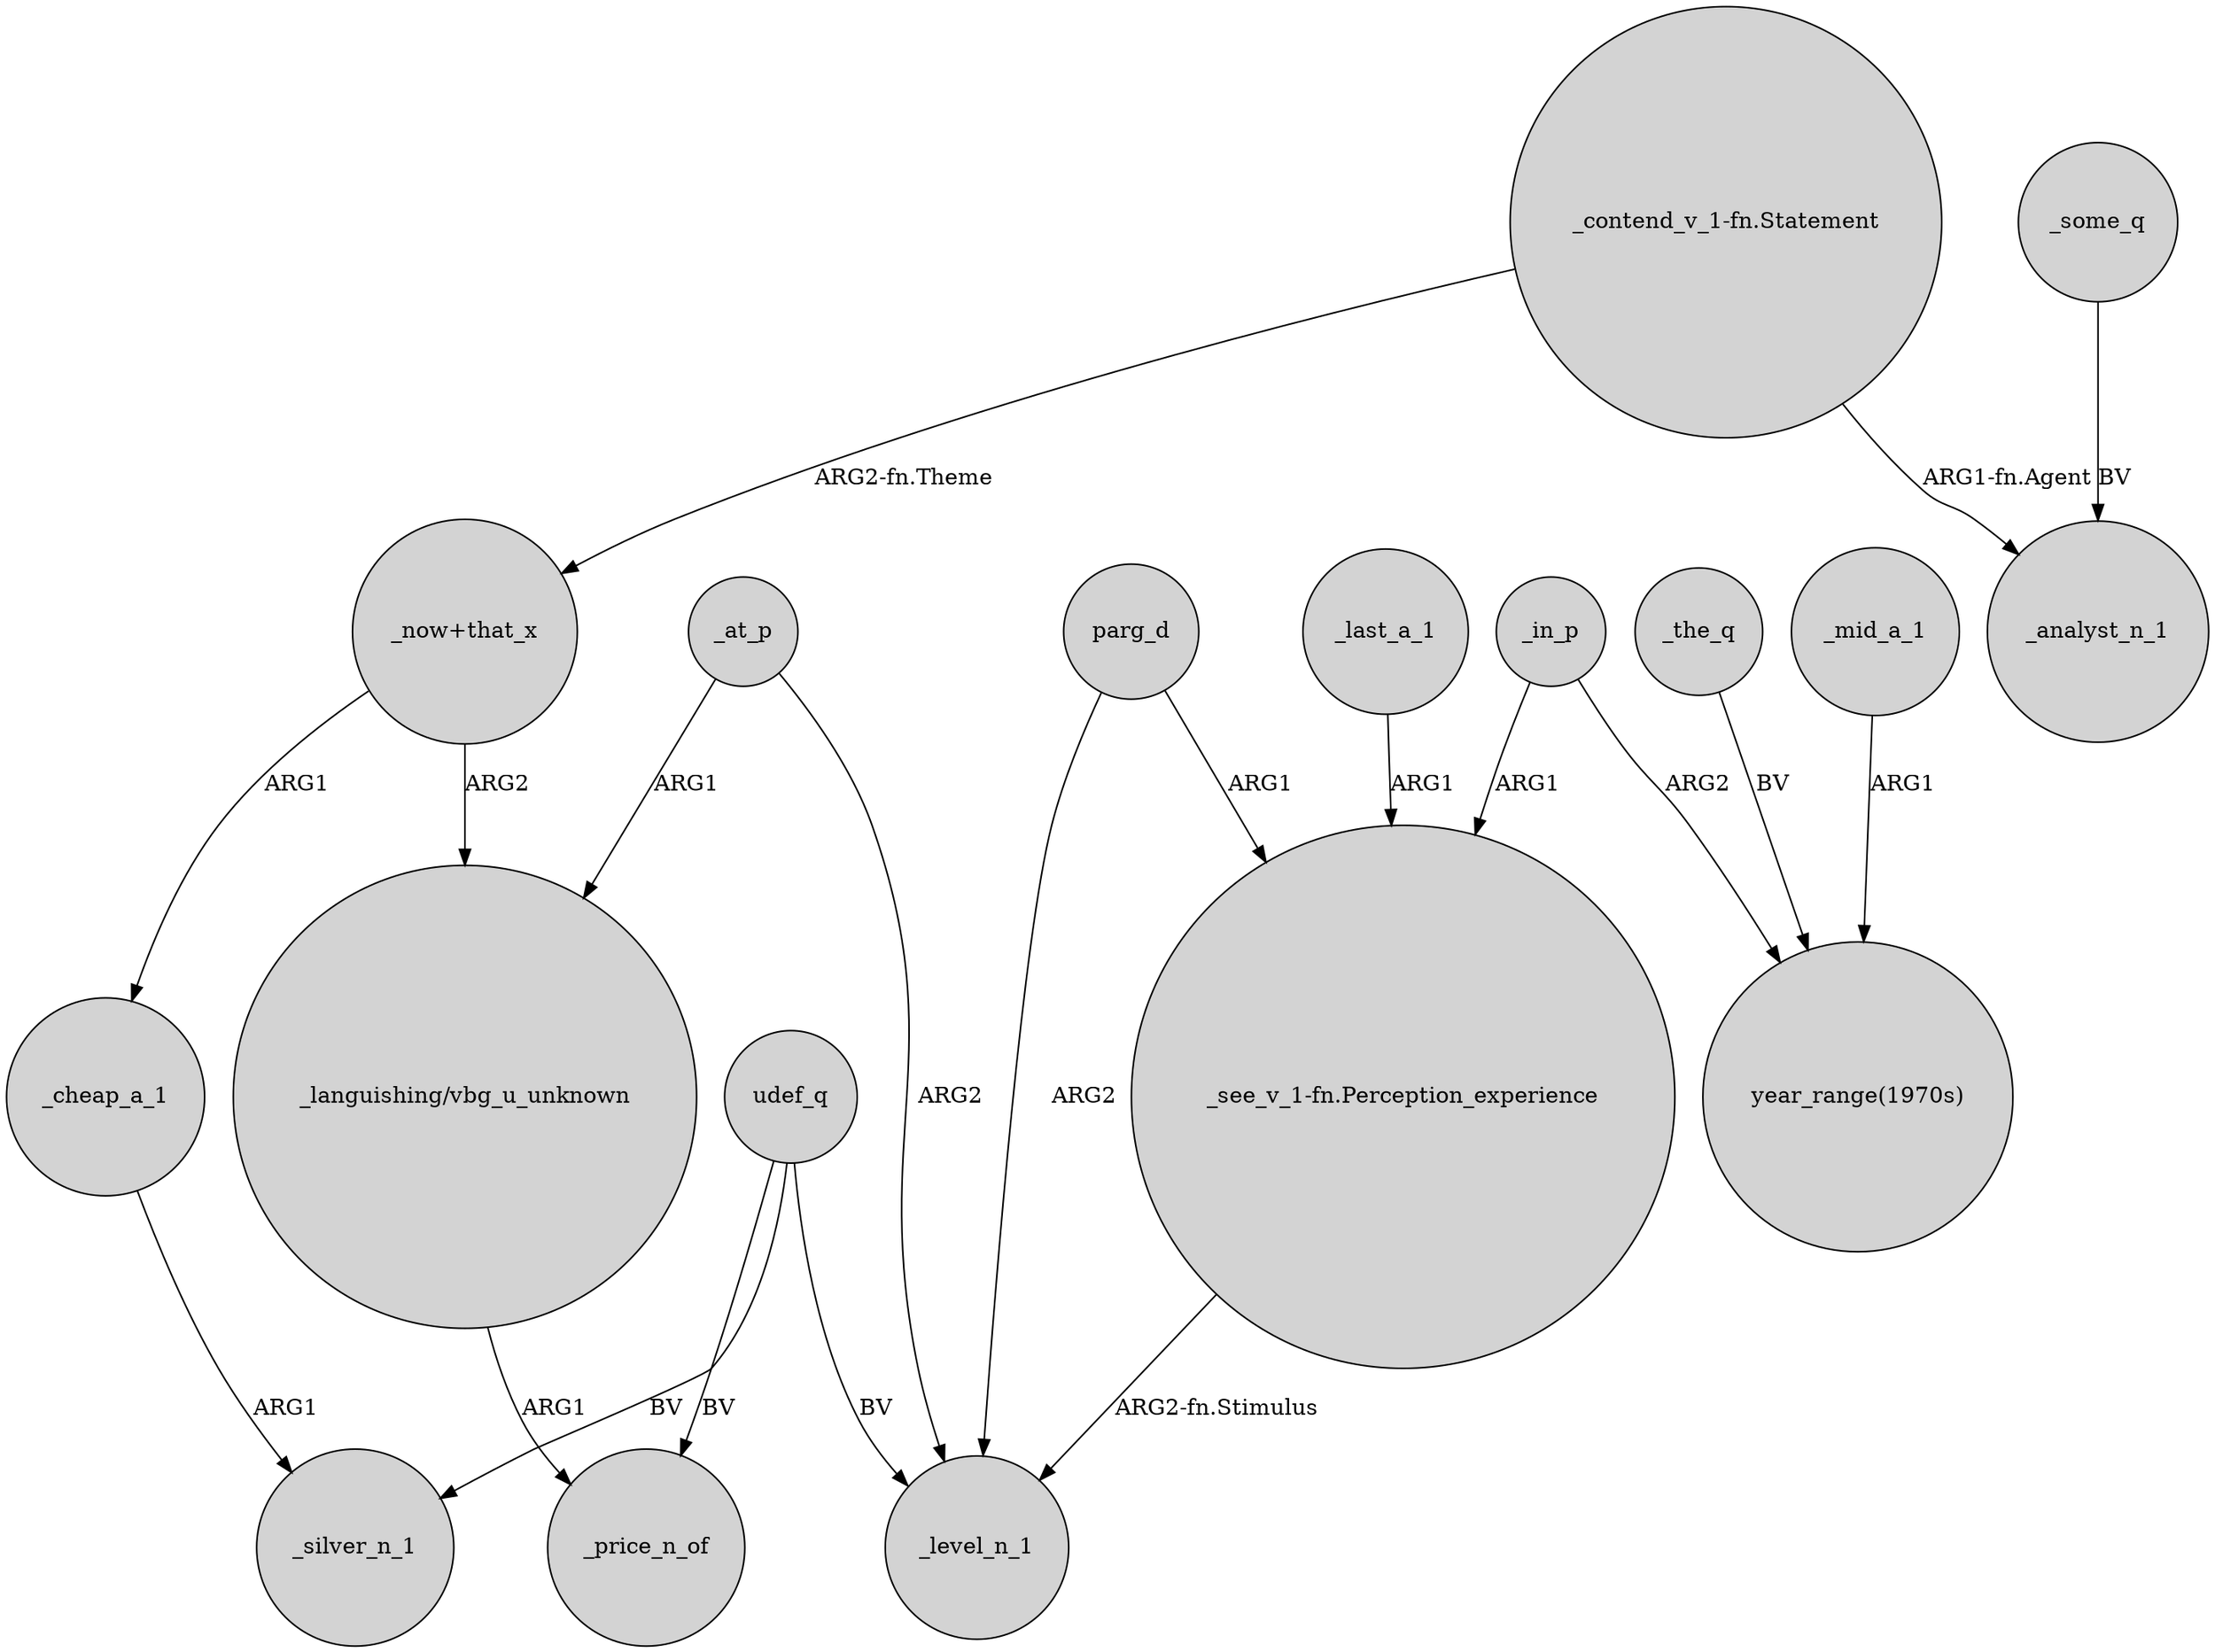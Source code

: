 digraph {
	node [shape=circle style=filled]
	udef_q -> _price_n_of [label=BV]
	"_contend_v_1-fn.Statement" -> _analyst_n_1 [label="ARG1-fn.Agent"]
	parg_d -> _level_n_1 [label=ARG2]
	_in_p -> "_see_v_1-fn.Perception_experience" [label=ARG1]
	_at_p -> "_languishing/vbg_u_unknown" [label=ARG1]
	_cheap_a_1 -> _silver_n_1 [label=ARG1]
	_mid_a_1 -> "year_range(1970s)" [label=ARG1]
	_in_p -> "year_range(1970s)" [label=ARG2]
	_the_q -> "year_range(1970s)" [label=BV]
	"_see_v_1-fn.Perception_experience" -> _level_n_1 [label="ARG2-fn.Stimulus"]
	udef_q -> _level_n_1 [label=BV]
	"_now+that_x" -> "_languishing/vbg_u_unknown" [label=ARG2]
	_some_q -> _analyst_n_1 [label=BV]
	"_languishing/vbg_u_unknown" -> _price_n_of [label=ARG1]
	parg_d -> "_see_v_1-fn.Perception_experience" [label=ARG1]
	_at_p -> _level_n_1 [label=ARG2]
	"_now+that_x" -> _cheap_a_1 [label=ARG1]
	_last_a_1 -> "_see_v_1-fn.Perception_experience" [label=ARG1]
	udef_q -> _silver_n_1 [label=BV]
	"_contend_v_1-fn.Statement" -> "_now+that_x" [label="ARG2-fn.Theme"]
}
